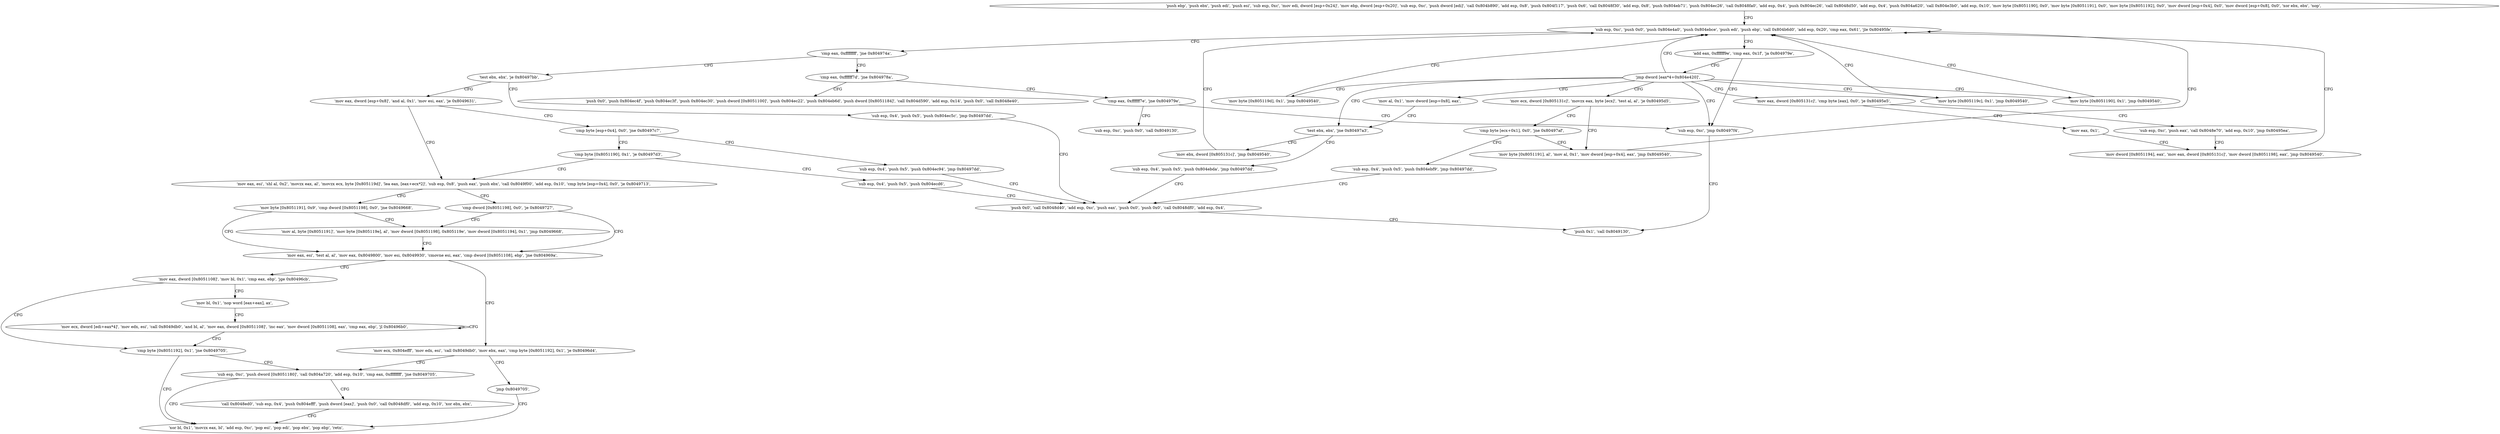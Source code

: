 digraph "func" {
"134517952" [label = "'push ebp', 'push ebx', 'push edi', 'push esi', 'sub esp, 0xc', 'mov edi, dword [esp+0x24]', 'mov ebp, dword [esp+0x20]', 'sub esp, 0xc', 'push dword [edi]', 'call 0x804b890', 'add esp, 0x8', 'push 0x804f117', 'push 0x6', 'call 0x8048f30', 'add esp, 0x8', 'push 0x804eb71', 'push 0x804ec26', 'call 0x8048fa0', 'add esp, 0x4', 'push 0x804ec26', 'call 0x8048d50', 'add esp, 0x4', 'push 0x804a620', 'call 0x804e3b0', 'add esp, 0x10', 'mov byte [0x8051190], 0x0', 'mov byte [0x8051191], 0x0', 'mov byte [0x8051192], 0x0', 'mov dword [esp+0x4], 0x0', 'mov dword [esp+0x8], 0x0', 'xor ebx, ebx', 'nop', " ]
"134518080" [label = "'sub esp, 0xc', 'push 0x0', 'push 0x804e4a0', 'push 0x804ebce', 'push edi', 'push ebp', 'call 0x804b6d0', 'add esp, 0x20', 'cmp eax, 0x61', 'jle 0x80495fe', " ]
"134518270" [label = "'cmp eax, 0xffffffff', 'jne 0x804974a', " ]
"134518602" [label = "'cmp eax, 0xffffff7d', 'jne 0x804978a', " ]
"134518279" [label = "'test ebx, ebx', 'je 0x80497bb', " ]
"134518114" [label = "'add eax, 0xffffff9e', 'cmp eax, 0x1f', 'ja 0x804979e', " ]
"134518686" [label = "'sub esp, 0xc', 'jmp 0x80497f4', " ]
"134518126" [label = "'jmp dword [eax*4+0x804e420]', " ]
"134518666" [label = "'cmp eax, 0xffffff7e', 'jne 0x804979e', " ]
"134518609" [label = "'push 0x0', 'push 0x804ec4f', 'push 0x804ec3f', 'push 0x804ec30', 'push dword [0x8051100]', 'push 0x804ec22', 'push 0x804eb6d', 'push dword [0x8051184]', 'call 0x804d590', 'add esp, 0x14', 'push 0x0', 'call 0x8048e40', " ]
"134518715" [label = "'sub esp, 0x4', 'push 0x5', 'push 0x804ec5c', 'jmp 0x80497dd', " ]
"134518287" [label = "'mov eax, dword [esp+0x8]', 'and al, 0x1', 'mov esi, eax', 'je 0x8049631', " ]
"134518772" [label = "'push 0x1', 'call 0x8049130', " ]
"134518133" [label = "'mov al, 0x1', 'mov dword [esp+0x8], eax', " ]
"134518139" [label = "'test ebx, ebx', 'jne 0x80497a3', " ]
"134518155" [label = "'mov byte [0x805119d], 0x1', 'jmp 0x8049540', " ]
"134518164" [label = "'mov byte [0x805119c], 0x1', 'jmp 0x8049540', " ]
"134518173" [label = "'mov eax, dword [0x805131c]', 'cmp byte [eax], 0x0', 'je 0x80495e5', " ]
"134518197" [label = "'mov byte [0x8051190], 0x1', 'jmp 0x8049540', " ]
"134518206" [label = "'mov ecx, dword [0x805131c]', 'movzx eax, byte [ecx]', 'test al, al', 'je 0x80495d5', " ]
"134518673" [label = "'sub esp, 0xc', 'push 0x0', 'call 0x8049130', " ]
"134518749" [label = "'push 0x0', 'call 0x8048d40', 'add esp, 0xc', 'push eax', 'push 0x0', 'push 0x0', 'call 0x8048df0', 'add esp, 0x4', " ]
"134518321" [label = "'mov eax, esi', 'shl al, 0x2', 'movzx eax, al', 'movzx ecx, byte [0x805119d]', 'lea eax, [eax+ecx*2]', 'sub esp, 0x8', 'push eax', 'push ebx', 'call 0x8049f00', 'add esp, 0x10', 'cmp byte [esp+0x4], 0x0', 'je 0x8049713', " ]
"134518297" [label = "'cmp byte [esp+0x4], 0x0', 'jne 0x80497c7', " ]
"134518691" [label = "'sub esp, 0x4', 'push 0x5', 'push 0x804ebda', 'jmp 0x80497dd', " ]
"134518147" [label = "'mov ebx, dword [0x805131c]', 'jmp 0x8049540', " ]
"134518245" [label = "'mov eax, 0x1', " ]
"134518183" [label = "'sub esp, 0xc', 'push eax', 'call 0x8048e70', 'add esp, 0x10', 'jmp 0x80495ea', " ]
"134518229" [label = "'mov byte [0x8051191], al', 'mov al, 0x1', 'mov dword [esp+0x4], eax', 'jmp 0x8049540', " ]
"134518219" [label = "'cmp byte [ecx+0x1], 0x0', 'jne 0x80497af', " ]
"134518547" [label = "'mov byte [0x8051191], 0x9', 'cmp dword [0x8051198], 0x0', 'jne 0x8049668', " ]
"134518363" [label = "'cmp dword [0x8051198], 0x0', 'je 0x8049727', " ]
"134518727" [label = "'sub esp, 0x4', 'push 0x5', 'push 0x804ec94', 'jmp 0x80497dd', " ]
"134518308" [label = "'cmp byte [0x8051190], 0x1', 'je 0x80497d3', " ]
"134518250" [label = "'mov dword [0x8051194], eax', 'mov eax, dword [0x805131c]', 'mov dword [0x8051198], eax', 'jmp 0x8049540', " ]
"134518703" [label = "'sub esp, 0x4', 'push 0x5', 'push 0x804ebf9', 'jmp 0x80497dd', " ]
"134518376" [label = "'mov eax, esi', 'test al, al', 'mov eax, 0x8049800', 'mov esi, 0x8049930', 'cmovne esi, eax', 'cmp dword [0x8051108], ebp', 'jne 0x804969a', " ]
"134518567" [label = "'mov al, byte [0x8051191]', 'mov byte [0x805119e], al', 'mov dword [0x8051198], 0x805119e', 'mov dword [0x8051194], 0x1', 'jmp 0x8049668', " ]
"134518739" [label = "'sub esp, 0x4', 'push 0x5', 'push 0x804ecd6', " ]
"134518426" [label = "'mov eax, dword [0x8051108]', 'mov bl, 0x1', 'cmp eax, ebp', 'jge 0x80496cb', " ]
"134518401" [label = "'mov ecx, 0x804efff', 'mov edx, esi', 'call 0x8049db0', 'mov ebx, eax', 'cmp byte [0x8051192], 0x1', 'je 0x80496d4', " ]
"134518475" [label = "'cmp byte [0x8051192], 0x1', 'jne 0x8049705', " ]
"134518437" [label = "'mov bl, 0x1', 'nop word [eax+eax], ax', " ]
"134518484" [label = "'sub esp, 0xc', 'push dword [0x8051180]', 'call 0x804a720', 'add esp, 0x10', 'cmp eax, 0xffffffff', 'jne 0x8049705', " ]
"134518424" [label = "'jmp 0x8049705', " ]
"134518533" [label = "'xor bl, 0x1', 'movzx eax, bl', 'add esp, 0xc', 'pop esi', 'pop edi', 'pop ebx', 'pop ebp', 'retn', " ]
"134518448" [label = "'mov ecx, dword [edi+eax*4]', 'mov edx, esi', 'call 0x8049db0', 'and bl, al', 'mov eax, dword [0x8051108]', 'inc eax', 'mov dword [0x8051108], eax', 'cmp eax, ebp', 'jl 0x80496b0', " ]
"134518506" [label = "'call 0x8048ed0', 'sub esp, 0x4', 'push 0x804efff', 'push dword [eax]', 'push 0x0', 'call 0x8048df0', 'add esp, 0x10', 'xor ebx, ebx', " ]
"134517952" -> "134518080" [ label = "CFG" ]
"134518080" -> "134518270" [ label = "CFG" ]
"134518080" -> "134518114" [ label = "CFG" ]
"134518270" -> "134518602" [ label = "CFG" ]
"134518270" -> "134518279" [ label = "CFG" ]
"134518602" -> "134518666" [ label = "CFG" ]
"134518602" -> "134518609" [ label = "CFG" ]
"134518279" -> "134518715" [ label = "CFG" ]
"134518279" -> "134518287" [ label = "CFG" ]
"134518114" -> "134518686" [ label = "CFG" ]
"134518114" -> "134518126" [ label = "CFG" ]
"134518686" -> "134518772" [ label = "CFG" ]
"134518126" -> "134518080" [ label = "CFG" ]
"134518126" -> "134518133" [ label = "CFG" ]
"134518126" -> "134518139" [ label = "CFG" ]
"134518126" -> "134518155" [ label = "CFG" ]
"134518126" -> "134518164" [ label = "CFG" ]
"134518126" -> "134518173" [ label = "CFG" ]
"134518126" -> "134518197" [ label = "CFG" ]
"134518126" -> "134518206" [ label = "CFG" ]
"134518126" -> "134518686" [ label = "CFG" ]
"134518666" -> "134518686" [ label = "CFG" ]
"134518666" -> "134518673" [ label = "CFG" ]
"134518715" -> "134518749" [ label = "CFG" ]
"134518287" -> "134518321" [ label = "CFG" ]
"134518287" -> "134518297" [ label = "CFG" ]
"134518133" -> "134518139" [ label = "CFG" ]
"134518139" -> "134518691" [ label = "CFG" ]
"134518139" -> "134518147" [ label = "CFG" ]
"134518155" -> "134518080" [ label = "CFG" ]
"134518164" -> "134518080" [ label = "CFG" ]
"134518173" -> "134518245" [ label = "CFG" ]
"134518173" -> "134518183" [ label = "CFG" ]
"134518197" -> "134518080" [ label = "CFG" ]
"134518206" -> "134518229" [ label = "CFG" ]
"134518206" -> "134518219" [ label = "CFG" ]
"134518749" -> "134518772" [ label = "CFG" ]
"134518321" -> "134518547" [ label = "CFG" ]
"134518321" -> "134518363" [ label = "CFG" ]
"134518297" -> "134518727" [ label = "CFG" ]
"134518297" -> "134518308" [ label = "CFG" ]
"134518691" -> "134518749" [ label = "CFG" ]
"134518147" -> "134518080" [ label = "CFG" ]
"134518245" -> "134518250" [ label = "CFG" ]
"134518183" -> "134518250" [ label = "CFG" ]
"134518229" -> "134518080" [ label = "CFG" ]
"134518219" -> "134518703" [ label = "CFG" ]
"134518219" -> "134518229" [ label = "CFG" ]
"134518547" -> "134518376" [ label = "CFG" ]
"134518547" -> "134518567" [ label = "CFG" ]
"134518363" -> "134518567" [ label = "CFG" ]
"134518363" -> "134518376" [ label = "CFG" ]
"134518727" -> "134518749" [ label = "CFG" ]
"134518308" -> "134518739" [ label = "CFG" ]
"134518308" -> "134518321" [ label = "CFG" ]
"134518250" -> "134518080" [ label = "CFG" ]
"134518703" -> "134518749" [ label = "CFG" ]
"134518376" -> "134518426" [ label = "CFG" ]
"134518376" -> "134518401" [ label = "CFG" ]
"134518567" -> "134518376" [ label = "CFG" ]
"134518739" -> "134518749" [ label = "CFG" ]
"134518426" -> "134518475" [ label = "CFG" ]
"134518426" -> "134518437" [ label = "CFG" ]
"134518401" -> "134518484" [ label = "CFG" ]
"134518401" -> "134518424" [ label = "CFG" ]
"134518475" -> "134518533" [ label = "CFG" ]
"134518475" -> "134518484" [ label = "CFG" ]
"134518437" -> "134518448" [ label = "CFG" ]
"134518484" -> "134518533" [ label = "CFG" ]
"134518484" -> "134518506" [ label = "CFG" ]
"134518424" -> "134518533" [ label = "CFG" ]
"134518448" -> "134518448" [ label = "CFG" ]
"134518448" -> "134518475" [ label = "CFG" ]
"134518506" -> "134518533" [ label = "CFG" ]
}
